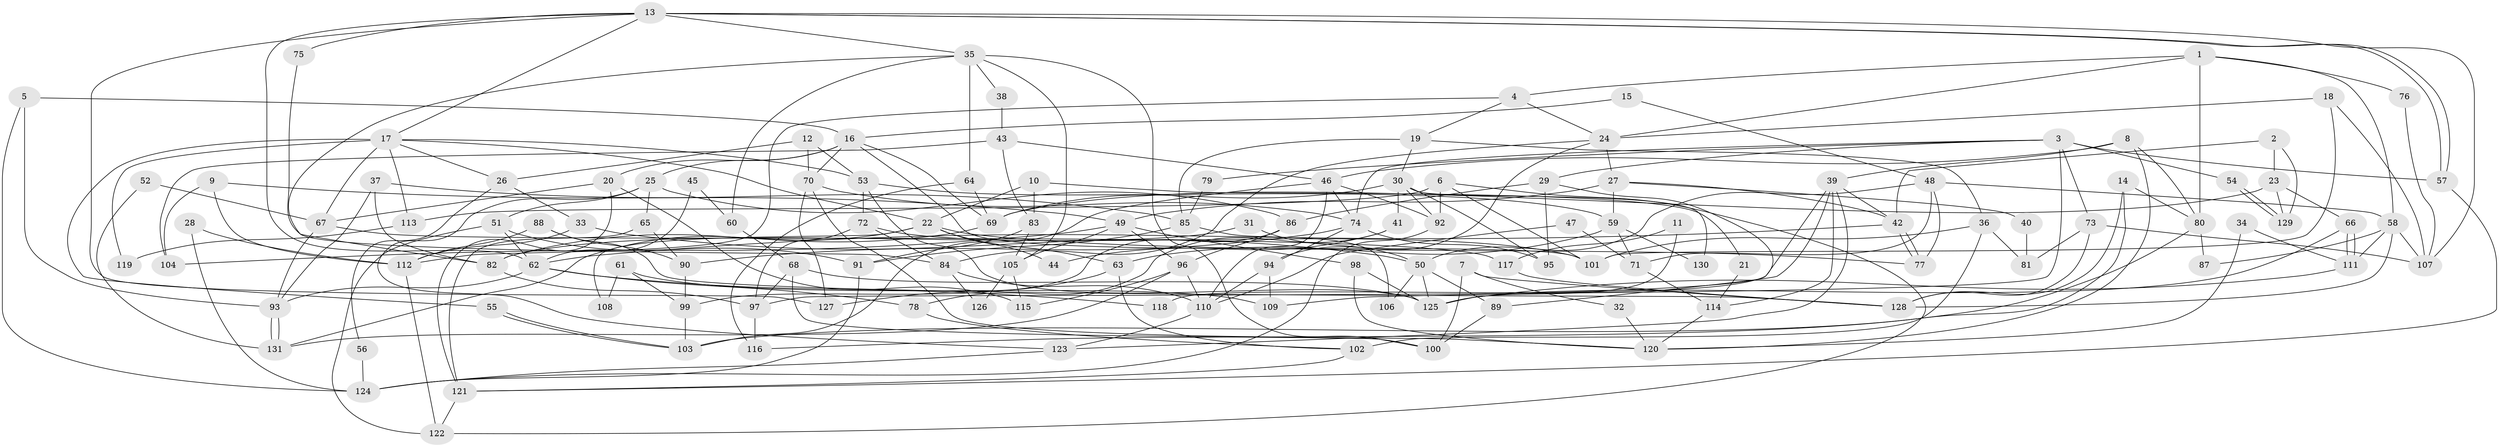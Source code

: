 // coarse degree distribution, {4: 0.12048192771084337, 3: 0.18072289156626506, 9: 0.04819277108433735, 7: 0.0963855421686747, 5: 0.1686746987951807, 2: 0.12048192771084337, 6: 0.18072289156626506, 8: 0.07228915662650602, 1: 0.012048192771084338}
// Generated by graph-tools (version 1.1) at 2025/52/02/27/25 19:52:08]
// undirected, 131 vertices, 262 edges
graph export_dot {
graph [start="1"]
  node [color=gray90,style=filled];
  1;
  2;
  3;
  4;
  5;
  6;
  7;
  8;
  9;
  10;
  11;
  12;
  13;
  14;
  15;
  16;
  17;
  18;
  19;
  20;
  21;
  22;
  23;
  24;
  25;
  26;
  27;
  28;
  29;
  30;
  31;
  32;
  33;
  34;
  35;
  36;
  37;
  38;
  39;
  40;
  41;
  42;
  43;
  44;
  45;
  46;
  47;
  48;
  49;
  50;
  51;
  52;
  53;
  54;
  55;
  56;
  57;
  58;
  59;
  60;
  61;
  62;
  63;
  64;
  65;
  66;
  67;
  68;
  69;
  70;
  71;
  72;
  73;
  74;
  75;
  76;
  77;
  78;
  79;
  80;
  81;
  82;
  83;
  84;
  85;
  86;
  87;
  88;
  89;
  90;
  91;
  92;
  93;
  94;
  95;
  96;
  97;
  98;
  99;
  100;
  101;
  102;
  103;
  104;
  105;
  106;
  107;
  108;
  109;
  110;
  111;
  112;
  113;
  114;
  115;
  116;
  117;
  118;
  119;
  120;
  121;
  122;
  123;
  124;
  125;
  126;
  127;
  128;
  129;
  130;
  131;
  1 -- 24;
  1 -- 80;
  1 -- 4;
  1 -- 58;
  1 -- 76;
  2 -- 42;
  2 -- 23;
  2 -- 129;
  3 -- 74;
  3 -- 57;
  3 -- 29;
  3 -- 54;
  3 -- 73;
  3 -- 79;
  3 -- 97;
  4 -- 112;
  4 -- 19;
  4 -- 24;
  5 -- 93;
  5 -- 16;
  5 -- 124;
  6 -- 101;
  6 -- 92;
  6 -- 113;
  6 -- 122;
  7 -- 128;
  7 -- 100;
  7 -- 32;
  8 -- 46;
  8 -- 120;
  8 -- 39;
  8 -- 80;
  9 -- 49;
  9 -- 112;
  9 -- 104;
  10 -- 22;
  10 -- 83;
  10 -- 21;
  11 -- 117;
  11 -- 125;
  12 -- 70;
  12 -- 53;
  12 -- 26;
  13 -- 57;
  13 -- 57;
  13 -- 62;
  13 -- 17;
  13 -- 35;
  13 -- 75;
  13 -- 107;
  13 -- 127;
  14 -- 80;
  14 -- 128;
  14 -- 116;
  15 -- 48;
  15 -- 16;
  16 -- 101;
  16 -- 25;
  16 -- 20;
  16 -- 69;
  16 -- 70;
  17 -- 22;
  17 -- 26;
  17 -- 53;
  17 -- 55;
  17 -- 67;
  17 -- 113;
  17 -- 119;
  18 -- 24;
  18 -- 107;
  18 -- 101;
  19 -- 85;
  19 -- 30;
  19 -- 36;
  20 -- 67;
  20 -- 115;
  20 -- 121;
  21 -- 114;
  22 -- 63;
  22 -- 131;
  22 -- 44;
  22 -- 77;
  22 -- 108;
  23 -- 129;
  23 -- 66;
  23 -- 69;
  24 -- 27;
  24 -- 84;
  24 -- 94;
  25 -- 86;
  25 -- 51;
  25 -- 65;
  25 -- 123;
  26 -- 33;
  26 -- 56;
  27 -- 42;
  27 -- 59;
  27 -- 40;
  27 -- 49;
  28 -- 124;
  28 -- 112;
  29 -- 95;
  29 -- 86;
  29 -- 109;
  30 -- 69;
  30 -- 41;
  30 -- 92;
  30 -- 95;
  30 -- 130;
  31 -- 82;
  31 -- 50;
  32 -- 120;
  33 -- 50;
  33 -- 112;
  34 -- 120;
  34 -- 111;
  35 -- 64;
  35 -- 38;
  35 -- 60;
  35 -- 82;
  35 -- 100;
  35 -- 105;
  36 -- 101;
  36 -- 81;
  36 -- 102;
  37 -- 82;
  37 -- 93;
  37 -- 85;
  38 -- 43;
  39 -- 123;
  39 -- 42;
  39 -- 89;
  39 -- 114;
  39 -- 118;
  40 -- 81;
  41 -- 78;
  41 -- 44;
  42 -- 77;
  42 -- 77;
  42 -- 62;
  43 -- 46;
  43 -- 104;
  43 -- 83;
  45 -- 60;
  45 -- 62;
  46 -- 110;
  46 -- 103;
  46 -- 74;
  46 -- 92;
  47 -- 110;
  47 -- 71;
  48 -- 77;
  48 -- 58;
  48 -- 50;
  48 -- 71;
  49 -- 105;
  49 -- 96;
  49 -- 98;
  49 -- 104;
  50 -- 89;
  50 -- 106;
  50 -- 125;
  51 -- 91;
  51 -- 122;
  51 -- 62;
  52 -- 67;
  52 -- 131;
  53 -- 72;
  53 -- 59;
  53 -- 125;
  54 -- 129;
  54 -- 129;
  55 -- 103;
  55 -- 103;
  56 -- 124;
  57 -- 121;
  58 -- 111;
  58 -- 87;
  58 -- 107;
  58 -- 128;
  59 -- 63;
  59 -- 71;
  59 -- 130;
  60 -- 68;
  61 -- 99;
  61 -- 109;
  61 -- 108;
  62 -- 78;
  62 -- 93;
  62 -- 118;
  63 -- 102;
  63 -- 127;
  64 -- 69;
  64 -- 116;
  65 -- 90;
  65 -- 121;
  66 -- 111;
  66 -- 111;
  66 -- 125;
  67 -- 93;
  67 -- 117;
  68 -- 125;
  68 -- 97;
  68 -- 100;
  69 -- 82;
  70 -- 120;
  70 -- 74;
  70 -- 127;
  71 -- 114;
  72 -- 97;
  72 -- 84;
  72 -- 101;
  73 -- 107;
  73 -- 81;
  73 -- 128;
  74 -- 90;
  74 -- 94;
  74 -- 95;
  75 -- 84;
  76 -- 107;
  78 -- 102;
  79 -- 85;
  80 -- 103;
  80 -- 87;
  82 -- 97;
  83 -- 105;
  83 -- 91;
  84 -- 110;
  84 -- 126;
  85 -- 91;
  85 -- 106;
  86 -- 96;
  86 -- 99;
  88 -- 128;
  88 -- 112;
  88 -- 90;
  89 -- 100;
  90 -- 99;
  91 -- 124;
  92 -- 124;
  93 -- 131;
  93 -- 131;
  94 -- 109;
  94 -- 110;
  96 -- 110;
  96 -- 115;
  96 -- 131;
  97 -- 116;
  98 -- 125;
  98 -- 120;
  99 -- 103;
  102 -- 121;
  105 -- 115;
  105 -- 126;
  110 -- 123;
  111 -- 125;
  112 -- 122;
  113 -- 119;
  114 -- 120;
  117 -- 128;
  121 -- 122;
  123 -- 124;
}
